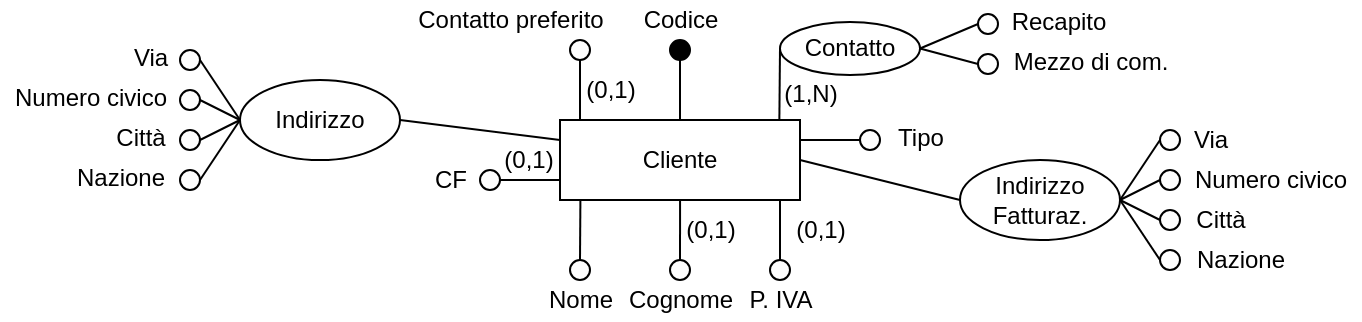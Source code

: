 <mxfile version="16.6.6" type="github">
  <diagram id="-WKeqD27MYOZ_5js7aZK" name="Page-1">
    <mxGraphModel dx="716" dy="377" grid="1" gridSize="10" guides="1" tooltips="1" connect="1" arrows="1" fold="1" page="1" pageScale="1" pageWidth="1169" pageHeight="827" math="0" shadow="0">
      <root>
        <mxCell id="0" />
        <mxCell id="1" parent="0" />
        <mxCell id="8oISo5vEUV7dF7dvLZzh-1" value="Cliente" style="rounded=0;whiteSpace=wrap;html=1;strokeWidth=1;perimeterSpacing=0;" vertex="1" parent="1">
          <mxGeometry x="360" y="120" width="120" height="40" as="geometry" />
        </mxCell>
        <mxCell id="8oISo5vEUV7dF7dvLZzh-2" value="" style="endArrow=none;html=1;rounded=0;fillColor=#000000;entryX=0.166;entryY=0;entryDx=0;entryDy=0;entryPerimeter=0;exitX=0.5;exitY=1;exitDx=0;exitDy=0;" edge="1" parent="1" source="8oISo5vEUV7dF7dvLZzh-3">
          <mxGeometry width="50" height="50" relative="1" as="geometry">
            <mxPoint x="420.08" y="100" as="sourcePoint" />
            <mxPoint x="420" y="120" as="targetPoint" />
          </mxGeometry>
        </mxCell>
        <mxCell id="8oISo5vEUV7dF7dvLZzh-3" value="" style="ellipse;whiteSpace=wrap;html=1;aspect=fixed;strokeWidth=1;fillColor=#000000;" vertex="1" parent="1">
          <mxGeometry x="415" y="80" width="10" height="10" as="geometry" />
        </mxCell>
        <mxCell id="8oISo5vEUV7dF7dvLZzh-4" value="Codice" style="text;html=1;align=center;verticalAlign=middle;resizable=0;points=[];autosize=1;strokeColor=none;fillColor=none;" vertex="1" parent="1">
          <mxGeometry x="395" y="60" width="50" height="20" as="geometry" />
        </mxCell>
        <mxCell id="8oISo5vEUV7dF7dvLZzh-5" value="" style="ellipse;whiteSpace=wrap;html=1;aspect=fixed;strokeWidth=1;fillColor=none;" vertex="1" parent="1">
          <mxGeometry x="660" y="125" width="10" height="10" as="geometry" />
        </mxCell>
        <mxCell id="8oISo5vEUV7dF7dvLZzh-6" value="Indirizzo" style="ellipse;whiteSpace=wrap;html=1;" vertex="1" parent="1">
          <mxGeometry x="200" y="100" width="80" height="40" as="geometry" />
        </mxCell>
        <mxCell id="8oISo5vEUV7dF7dvLZzh-7" value="Indirizzo&lt;br&gt;Fatturaz." style="ellipse;whiteSpace=wrap;html=1;" vertex="1" parent="1">
          <mxGeometry x="560" y="140" width="80" height="40" as="geometry" />
        </mxCell>
        <mxCell id="8oISo5vEUV7dF7dvLZzh-8" value="" style="endArrow=none;html=1;rounded=0;exitX=1;exitY=0.5;exitDx=0;exitDy=0;entryX=0;entryY=0.5;entryDx=0;entryDy=0;" edge="1" parent="1" source="8oISo5vEUV7dF7dvLZzh-1" target="8oISo5vEUV7dF7dvLZzh-7">
          <mxGeometry width="50" height="50" relative="1" as="geometry">
            <mxPoint x="480" y="150" as="sourcePoint" />
            <mxPoint x="530" y="100" as="targetPoint" />
          </mxGeometry>
        </mxCell>
        <mxCell id="8oISo5vEUV7dF7dvLZzh-9" value="" style="endArrow=none;html=1;rounded=0;entryX=0;entryY=0.5;entryDx=0;entryDy=0;exitX=1;exitY=0.5;exitDx=0;exitDy=0;" edge="1" parent="1" source="8oISo5vEUV7dF7dvLZzh-6">
          <mxGeometry width="50" height="50" relative="1" as="geometry">
            <mxPoint x="280" y="160" as="sourcePoint" />
            <mxPoint x="360" y="130" as="targetPoint" />
          </mxGeometry>
        </mxCell>
        <mxCell id="8oISo5vEUV7dF7dvLZzh-10" value="" style="ellipse;whiteSpace=wrap;html=1;aspect=fixed;strokeWidth=1;fillColor=none;" vertex="1" parent="1">
          <mxGeometry x="660" y="145" width="10" height="10" as="geometry" />
        </mxCell>
        <mxCell id="8oISo5vEUV7dF7dvLZzh-11" value="" style="ellipse;whiteSpace=wrap;html=1;aspect=fixed;strokeWidth=1;fillColor=none;" vertex="1" parent="1">
          <mxGeometry x="660" y="185" width="10" height="10" as="geometry" />
        </mxCell>
        <mxCell id="8oISo5vEUV7dF7dvLZzh-12" value="" style="endArrow=none;html=1;rounded=0;exitX=1;exitY=0.5;exitDx=0;exitDy=0;entryX=0;entryY=0.5;entryDx=0;entryDy=0;" edge="1" parent="1" source="8oISo5vEUV7dF7dvLZzh-7" target="8oISo5vEUV7dF7dvLZzh-5">
          <mxGeometry width="50" height="50" relative="1" as="geometry">
            <mxPoint x="630" y="190" as="sourcePoint" />
            <mxPoint x="680" y="140" as="targetPoint" />
          </mxGeometry>
        </mxCell>
        <mxCell id="8oISo5vEUV7dF7dvLZzh-13" value="" style="endArrow=none;html=1;rounded=0;entryX=0;entryY=0.5;entryDx=0;entryDy=0;" edge="1" parent="1" target="8oISo5vEUV7dF7dvLZzh-10">
          <mxGeometry width="50" height="50" relative="1" as="geometry">
            <mxPoint x="640" y="160" as="sourcePoint" />
            <mxPoint x="680" y="140" as="targetPoint" />
          </mxGeometry>
        </mxCell>
        <mxCell id="8oISo5vEUV7dF7dvLZzh-14" value="" style="endArrow=none;html=1;rounded=0;exitX=1;exitY=0.5;exitDx=0;exitDy=0;entryX=0;entryY=0.5;entryDx=0;entryDy=0;" edge="1" parent="1" source="8oISo5vEUV7dF7dvLZzh-7" target="8oISo5vEUV7dF7dvLZzh-11">
          <mxGeometry width="50" height="50" relative="1" as="geometry">
            <mxPoint x="630" y="190" as="sourcePoint" />
            <mxPoint x="680" y="140" as="targetPoint" />
          </mxGeometry>
        </mxCell>
        <mxCell id="8oISo5vEUV7dF7dvLZzh-15" value="Via" style="text;html=1;align=center;verticalAlign=middle;resizable=0;points=[];autosize=1;strokeColor=none;fillColor=none;" vertex="1" parent="1">
          <mxGeometry x="670" y="120" width="30" height="20" as="geometry" />
        </mxCell>
        <mxCell id="8oISo5vEUV7dF7dvLZzh-16" value="Numero civico" style="text;html=1;align=center;verticalAlign=middle;resizable=0;points=[];autosize=1;strokeColor=none;fillColor=none;" vertex="1" parent="1">
          <mxGeometry x="670" y="140" width="90" height="20" as="geometry" />
        </mxCell>
        <mxCell id="8oISo5vEUV7dF7dvLZzh-17" value="Città" style="text;html=1;align=center;verticalAlign=middle;resizable=0;points=[];autosize=1;strokeColor=none;fillColor=none;" vertex="1" parent="1">
          <mxGeometry x="670" y="160" width="40" height="20" as="geometry" />
        </mxCell>
        <mxCell id="8oISo5vEUV7dF7dvLZzh-18" value="" style="ellipse;whiteSpace=wrap;html=1;aspect=fixed;strokeWidth=1;fillColor=none;" vertex="1" parent="1">
          <mxGeometry x="660" y="165" width="10" height="10" as="geometry" />
        </mxCell>
        <mxCell id="8oISo5vEUV7dF7dvLZzh-19" value="" style="endArrow=none;html=1;rounded=0;exitX=1;exitY=0.5;exitDx=0;exitDy=0;entryX=0;entryY=0.5;entryDx=0;entryDy=0;" edge="1" parent="1" source="8oISo5vEUV7dF7dvLZzh-7" target="8oISo5vEUV7dF7dvLZzh-18">
          <mxGeometry width="50" height="50" relative="1" as="geometry">
            <mxPoint x="680" y="180" as="sourcePoint" />
            <mxPoint x="730" y="130" as="targetPoint" />
          </mxGeometry>
        </mxCell>
        <mxCell id="8oISo5vEUV7dF7dvLZzh-20" value="Nazione" style="text;html=1;align=center;verticalAlign=middle;resizable=0;points=[];autosize=1;strokeColor=none;fillColor=none;" vertex="1" parent="1">
          <mxGeometry x="670" y="180" width="60" height="20" as="geometry" />
        </mxCell>
        <mxCell id="8oISo5vEUV7dF7dvLZzh-21" value="" style="ellipse;whiteSpace=wrap;html=1;aspect=fixed;strokeWidth=1;fillColor=none;" vertex="1" parent="1">
          <mxGeometry x="170" y="85" width="10" height="10" as="geometry" />
        </mxCell>
        <mxCell id="8oISo5vEUV7dF7dvLZzh-22" value="" style="ellipse;whiteSpace=wrap;html=1;aspect=fixed;strokeWidth=1;fillColor=none;" vertex="1" parent="1">
          <mxGeometry x="170" y="105" width="10" height="10" as="geometry" />
        </mxCell>
        <mxCell id="8oISo5vEUV7dF7dvLZzh-23" value="" style="ellipse;whiteSpace=wrap;html=1;aspect=fixed;strokeWidth=1;fillColor=none;" vertex="1" parent="1">
          <mxGeometry x="170" y="145" width="10" height="10" as="geometry" />
        </mxCell>
        <mxCell id="8oISo5vEUV7dF7dvLZzh-24" value="" style="endArrow=none;html=1;rounded=0;entryX=1;entryY=0.5;entryDx=0;entryDy=0;" edge="1" parent="1" target="8oISo5vEUV7dF7dvLZzh-21">
          <mxGeometry width="50" height="50" relative="1" as="geometry">
            <mxPoint x="200" y="120" as="sourcePoint" />
            <mxPoint x="220.0" y="95" as="targetPoint" />
          </mxGeometry>
        </mxCell>
        <mxCell id="8oISo5vEUV7dF7dvLZzh-25" value="" style="endArrow=none;html=1;rounded=0;entryX=1;entryY=0.5;entryDx=0;entryDy=0;" edge="1" parent="1" target="8oISo5vEUV7dF7dvLZzh-22">
          <mxGeometry width="50" height="50" relative="1" as="geometry">
            <mxPoint x="200" y="120" as="sourcePoint" />
            <mxPoint x="220.0" y="105" as="targetPoint" />
          </mxGeometry>
        </mxCell>
        <mxCell id="8oISo5vEUV7dF7dvLZzh-26" value="" style="endArrow=none;html=1;rounded=0;entryX=1;entryY=0.5;entryDx=0;entryDy=0;" edge="1" parent="1" target="8oISo5vEUV7dF7dvLZzh-23">
          <mxGeometry width="50" height="50" relative="1" as="geometry">
            <mxPoint x="200" y="120" as="sourcePoint" />
            <mxPoint x="190.0" y="145" as="targetPoint" />
          </mxGeometry>
        </mxCell>
        <mxCell id="8oISo5vEUV7dF7dvLZzh-27" value="Via" style="text;html=1;align=center;verticalAlign=middle;resizable=0;points=[];autosize=1;strokeColor=none;fillColor=none;" vertex="1" parent="1">
          <mxGeometry x="140" y="79" width="30" height="20" as="geometry" />
        </mxCell>
        <mxCell id="8oISo5vEUV7dF7dvLZzh-28" value="Numero civico" style="text;html=1;align=center;verticalAlign=middle;resizable=0;points=[];autosize=1;strokeColor=none;fillColor=none;" vertex="1" parent="1">
          <mxGeometry x="80" y="99" width="90" height="20" as="geometry" />
        </mxCell>
        <mxCell id="8oISo5vEUV7dF7dvLZzh-29" value="Città" style="text;html=1;align=center;verticalAlign=middle;resizable=0;points=[];autosize=1;strokeColor=none;fillColor=none;" vertex="1" parent="1">
          <mxGeometry x="130" y="119" width="40" height="20" as="geometry" />
        </mxCell>
        <mxCell id="8oISo5vEUV7dF7dvLZzh-30" value="" style="ellipse;whiteSpace=wrap;html=1;aspect=fixed;strokeWidth=1;fillColor=none;" vertex="1" parent="1">
          <mxGeometry x="170" y="125" width="10" height="10" as="geometry" />
        </mxCell>
        <mxCell id="8oISo5vEUV7dF7dvLZzh-31" value="" style="endArrow=none;html=1;rounded=0;entryX=1;entryY=0.5;entryDx=0;entryDy=0;" edge="1" parent="1" target="8oISo5vEUV7dF7dvLZzh-30">
          <mxGeometry width="50" height="50" relative="1" as="geometry">
            <mxPoint x="200" y="120" as="sourcePoint" />
            <mxPoint x="220.0" y="125" as="targetPoint" />
          </mxGeometry>
        </mxCell>
        <mxCell id="8oISo5vEUV7dF7dvLZzh-32" value="Nazione" style="text;html=1;align=center;verticalAlign=middle;resizable=0;points=[];autosize=1;strokeColor=none;fillColor=none;" vertex="1" parent="1">
          <mxGeometry x="110" y="139" width="60" height="20" as="geometry" />
        </mxCell>
        <mxCell id="8oISo5vEUV7dF7dvLZzh-33" value="" style="ellipse;whiteSpace=wrap;html=1;aspect=fixed;strokeWidth=1;fillColor=none;" vertex="1" parent="1">
          <mxGeometry x="365" y="80" width="10" height="10" as="geometry" />
        </mxCell>
        <mxCell id="8oISo5vEUV7dF7dvLZzh-34" value="" style="endArrow=none;html=1;rounded=0;entryX=0.5;entryY=1;entryDx=0;entryDy=0;" edge="1" parent="1" target="8oISo5vEUV7dF7dvLZzh-33">
          <mxGeometry width="50" height="50" relative="1" as="geometry">
            <mxPoint x="370" y="120" as="sourcePoint" />
            <mxPoint x="450" y="100" as="targetPoint" />
          </mxGeometry>
        </mxCell>
        <mxCell id="8oISo5vEUV7dF7dvLZzh-35" value="Contatto preferito" style="text;html=1;align=center;verticalAlign=middle;resizable=0;points=[];autosize=1;strokeColor=none;fillColor=none;" vertex="1" parent="1">
          <mxGeometry x="280" y="60" width="110" height="20" as="geometry" />
        </mxCell>
        <mxCell id="8oISo5vEUV7dF7dvLZzh-36" value="(0,1)" style="text;html=1;align=center;verticalAlign=middle;resizable=0;points=[];autosize=1;strokeColor=none;fillColor=none;" vertex="1" parent="1">
          <mxGeometry x="365" y="95" width="40" height="20" as="geometry" />
        </mxCell>
        <mxCell id="8oISo5vEUV7dF7dvLZzh-37" value="Contatto" style="ellipse;whiteSpace=wrap;html=1;" vertex="1" parent="1">
          <mxGeometry x="470" y="71" width="70" height="26.5" as="geometry" />
        </mxCell>
        <mxCell id="8oISo5vEUV7dF7dvLZzh-38" value="" style="ellipse;whiteSpace=wrap;html=1;aspect=fixed;strokeWidth=1;fillColor=none;" vertex="1" parent="1">
          <mxGeometry x="569" y="67" width="10" height="10" as="geometry" />
        </mxCell>
        <mxCell id="8oISo5vEUV7dF7dvLZzh-39" value="" style="ellipse;whiteSpace=wrap;html=1;aspect=fixed;strokeWidth=1;fillColor=none;" vertex="1" parent="1">
          <mxGeometry x="569" y="87" width="10" height="10" as="geometry" />
        </mxCell>
        <mxCell id="8oISo5vEUV7dF7dvLZzh-40" value="" style="endArrow=none;html=1;rounded=0;entryX=0;entryY=0.5;entryDx=0;entryDy=0;exitX=1;exitY=0.5;exitDx=0;exitDy=0;" edge="1" parent="1" source="8oISo5vEUV7dF7dvLZzh-37" target="8oISo5vEUV7dF7dvLZzh-38">
          <mxGeometry width="50" height="50" relative="1" as="geometry">
            <mxPoint x="489" y="137" as="sourcePoint" />
            <mxPoint x="539" y="87" as="targetPoint" />
          </mxGeometry>
        </mxCell>
        <mxCell id="8oISo5vEUV7dF7dvLZzh-41" value="" style="endArrow=none;html=1;rounded=0;entryX=0;entryY=0.5;entryDx=0;entryDy=0;exitX=1;exitY=0.5;exitDx=0;exitDy=0;" edge="1" parent="1" source="8oISo5vEUV7dF7dvLZzh-37" target="8oISo5vEUV7dF7dvLZzh-39">
          <mxGeometry width="50" height="50" relative="1" as="geometry">
            <mxPoint x="499" y="127" as="sourcePoint" />
            <mxPoint x="549" y="77" as="targetPoint" />
          </mxGeometry>
        </mxCell>
        <mxCell id="8oISo5vEUV7dF7dvLZzh-42" value="Recapito" style="text;html=1;align=center;verticalAlign=middle;resizable=0;points=[];autosize=1;strokeColor=none;fillColor=none;" vertex="1" parent="1">
          <mxGeometry x="579" y="61" width="60" height="20" as="geometry" />
        </mxCell>
        <mxCell id="8oISo5vEUV7dF7dvLZzh-43" value="Mezzo di com." style="text;html=1;align=center;verticalAlign=middle;resizable=0;points=[];autosize=1;strokeColor=none;fillColor=none;" vertex="1" parent="1">
          <mxGeometry x="580" y="81" width="90" height="20" as="geometry" />
        </mxCell>
        <mxCell id="8oISo5vEUV7dF7dvLZzh-44" value="" style="endArrow=none;html=1;rounded=0;exitX=0.914;exitY=-0.002;exitDx=0;exitDy=0;exitPerimeter=0;entryX=0;entryY=0.5;entryDx=0;entryDy=0;" edge="1" parent="1" source="8oISo5vEUV7dF7dvLZzh-1" target="8oISo5vEUV7dF7dvLZzh-37">
          <mxGeometry width="50" height="50" relative="1" as="geometry">
            <mxPoint x="530" y="120" as="sourcePoint" />
            <mxPoint x="580" y="70" as="targetPoint" />
          </mxGeometry>
        </mxCell>
        <mxCell id="8oISo5vEUV7dF7dvLZzh-45" value="(1,N)" style="text;html=1;align=center;verticalAlign=middle;resizable=0;points=[];autosize=1;strokeColor=none;fillColor=none;" vertex="1" parent="1">
          <mxGeometry x="465" y="97" width="40" height="20" as="geometry" />
        </mxCell>
        <mxCell id="8oISo5vEUV7dF7dvLZzh-46" value="" style="ellipse;whiteSpace=wrap;html=1;aspect=fixed;strokeWidth=1;fillColor=none;" vertex="1" parent="1">
          <mxGeometry x="365" y="190" width="10" height="10" as="geometry" />
        </mxCell>
        <mxCell id="8oISo5vEUV7dF7dvLZzh-47" value="" style="endArrow=none;html=1;rounded=0;exitX=0.5;exitY=0;exitDx=0;exitDy=0;entryX=0.085;entryY=1.009;entryDx=0;entryDy=0;entryPerimeter=0;" edge="1" parent="1" source="8oISo5vEUV7dF7dvLZzh-46" target="8oISo5vEUV7dF7dvLZzh-1">
          <mxGeometry width="50" height="50" relative="1" as="geometry">
            <mxPoint x="390" y="180" as="sourcePoint" />
            <mxPoint x="440" y="130" as="targetPoint" />
          </mxGeometry>
        </mxCell>
        <mxCell id="8oISo5vEUV7dF7dvLZzh-48" value="" style="ellipse;whiteSpace=wrap;html=1;aspect=fixed;strokeWidth=1;fillColor=none;" vertex="1" parent="1">
          <mxGeometry x="415" y="190" width="10" height="10" as="geometry" />
        </mxCell>
        <mxCell id="8oISo5vEUV7dF7dvLZzh-49" value="Nome" style="text;html=1;align=center;verticalAlign=middle;resizable=0;points=[];autosize=1;strokeColor=none;fillColor=none;" vertex="1" parent="1">
          <mxGeometry x="345" y="200" width="50" height="20" as="geometry" />
        </mxCell>
        <mxCell id="8oISo5vEUV7dF7dvLZzh-50" value="" style="endArrow=none;html=1;rounded=0;exitX=0.5;exitY=0;exitDx=0;exitDy=0;entryX=0.417;entryY=1.002;entryDx=0;entryDy=0;entryPerimeter=0;" edge="1" parent="1" source="8oISo5vEUV7dF7dvLZzh-48">
          <mxGeometry width="50" height="50" relative="1" as="geometry">
            <mxPoint x="410" y="200" as="sourcePoint" />
            <mxPoint x="420.04" y="160.08" as="targetPoint" />
          </mxGeometry>
        </mxCell>
        <mxCell id="8oISo5vEUV7dF7dvLZzh-51" value="Cognome" style="text;html=1;align=center;verticalAlign=middle;resizable=0;points=[];autosize=1;strokeColor=none;fillColor=none;" vertex="1" parent="1">
          <mxGeometry x="385" y="200" width="70" height="20" as="geometry" />
        </mxCell>
        <mxCell id="8oISo5vEUV7dF7dvLZzh-52" value="" style="ellipse;whiteSpace=wrap;html=1;aspect=fixed;strokeWidth=1;fillColor=none;" vertex="1" parent="1">
          <mxGeometry x="465" y="190" width="10" height="10" as="geometry" />
        </mxCell>
        <mxCell id="8oISo5vEUV7dF7dvLZzh-53" value="" style="endArrow=none;html=1;rounded=0;exitX=0.5;exitY=0;exitDx=0;exitDy=0;entryX=0.75;entryY=1;entryDx=0;entryDy=0;" edge="1" parent="1" source="8oISo5vEUV7dF7dvLZzh-52">
          <mxGeometry width="50" height="50" relative="1" as="geometry">
            <mxPoint x="420" y="210" as="sourcePoint" />
            <mxPoint x="470" y="160" as="targetPoint" />
          </mxGeometry>
        </mxCell>
        <mxCell id="8oISo5vEUV7dF7dvLZzh-54" value="(0,1)" style="text;html=1;align=center;verticalAlign=middle;resizable=0;points=[];autosize=1;strokeColor=none;fillColor=none;" vertex="1" parent="1">
          <mxGeometry x="415" y="165" width="40" height="20" as="geometry" />
        </mxCell>
        <mxCell id="8oISo5vEUV7dF7dvLZzh-55" value="P. IVA" style="text;html=1;align=center;verticalAlign=middle;resizable=0;points=[];autosize=1;strokeColor=none;fillColor=none;" vertex="1" parent="1">
          <mxGeometry x="445" y="200" width="50" height="20" as="geometry" />
        </mxCell>
        <mxCell id="8oISo5vEUV7dF7dvLZzh-56" value="(0,1)" style="text;html=1;align=center;verticalAlign=middle;resizable=0;points=[];autosize=1;strokeColor=none;fillColor=none;" vertex="1" parent="1">
          <mxGeometry x="470" y="165" width="40" height="20" as="geometry" />
        </mxCell>
        <mxCell id="8oISo5vEUV7dF7dvLZzh-57" value="" style="ellipse;whiteSpace=wrap;html=1;aspect=fixed;strokeWidth=1;fillColor=none;" vertex="1" parent="1">
          <mxGeometry x="320" y="145" width="10" height="10" as="geometry" />
        </mxCell>
        <mxCell id="8oISo5vEUV7dF7dvLZzh-58" value="" style="endArrow=none;html=1;rounded=0;entryX=0;entryY=0.75;entryDx=0;entryDy=0;exitX=1;exitY=0.5;exitDx=0;exitDy=0;" edge="1" parent="1" source="8oISo5vEUV7dF7dvLZzh-57" target="8oISo5vEUV7dF7dvLZzh-1">
          <mxGeometry width="50" height="50" relative="1" as="geometry">
            <mxPoint x="280" y="170" as="sourcePoint" />
            <mxPoint x="330" y="120" as="targetPoint" />
          </mxGeometry>
        </mxCell>
        <mxCell id="8oISo5vEUV7dF7dvLZzh-59" value="CF" style="text;html=1;align=center;verticalAlign=middle;resizable=0;points=[];autosize=1;strokeColor=none;fillColor=none;" vertex="1" parent="1">
          <mxGeometry x="290" y="140" width="30" height="20" as="geometry" />
        </mxCell>
        <mxCell id="8oISo5vEUV7dF7dvLZzh-60" value="(0,1)" style="text;html=1;align=center;verticalAlign=middle;resizable=0;points=[];autosize=1;strokeColor=none;fillColor=none;" vertex="1" parent="1">
          <mxGeometry x="324" y="130" width="40" height="20" as="geometry" />
        </mxCell>
        <mxCell id="8oISo5vEUV7dF7dvLZzh-61" value="" style="ellipse;whiteSpace=wrap;html=1;aspect=fixed;strokeWidth=1;fillColor=none;" vertex="1" parent="1">
          <mxGeometry x="510" y="125" width="10" height="10" as="geometry" />
        </mxCell>
        <mxCell id="8oISo5vEUV7dF7dvLZzh-62" value="Tipo" style="text;html=1;align=center;verticalAlign=middle;resizable=0;points=[];autosize=1;strokeColor=none;fillColor=none;" vertex="1" parent="1">
          <mxGeometry x="520" y="119" width="40" height="20" as="geometry" />
        </mxCell>
        <mxCell id="8oISo5vEUV7dF7dvLZzh-63" value="" style="endArrow=none;html=1;rounded=0;entryX=0;entryY=0.5;entryDx=0;entryDy=0;exitX=1;exitY=0.25;exitDx=0;exitDy=0;" edge="1" parent="1" source="8oISo5vEUV7dF7dvLZzh-1" target="8oISo5vEUV7dF7dvLZzh-61">
          <mxGeometry width="50" height="50" relative="1" as="geometry">
            <mxPoint x="430" y="170" as="sourcePoint" />
            <mxPoint x="480" y="120" as="targetPoint" />
          </mxGeometry>
        </mxCell>
      </root>
    </mxGraphModel>
  </diagram>
</mxfile>
